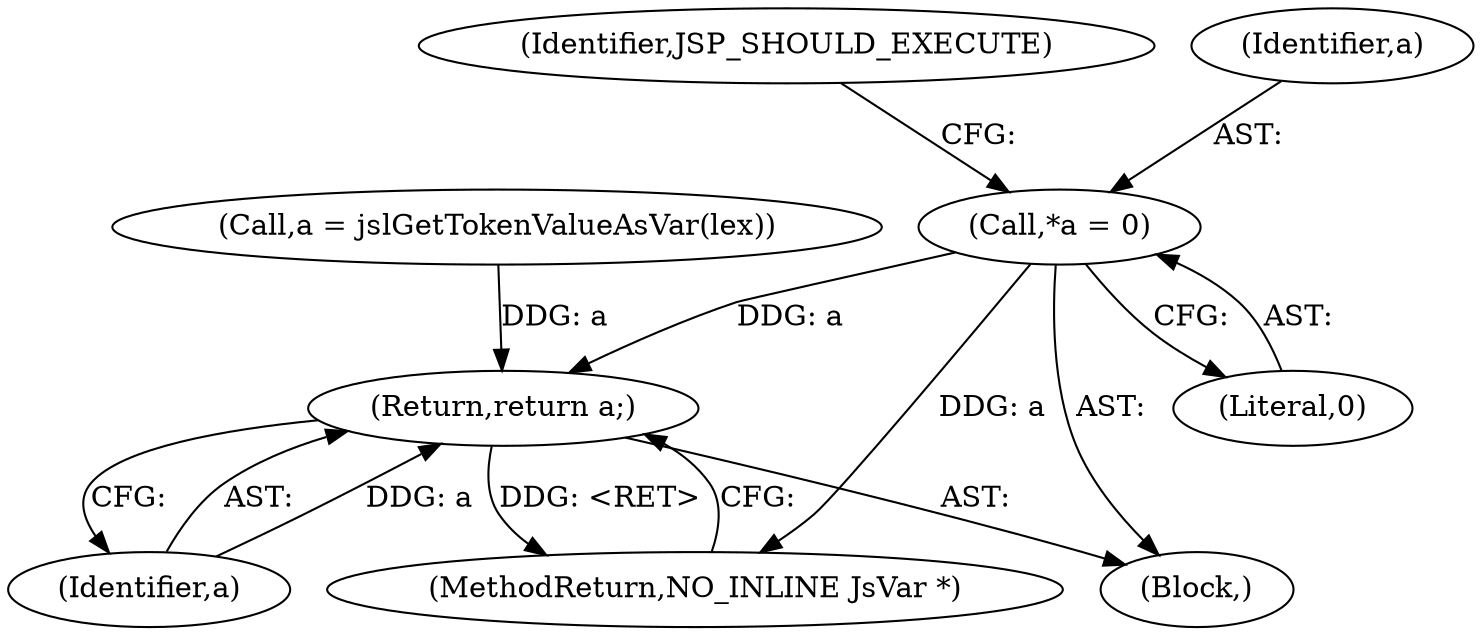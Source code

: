 digraph "0_Espruino_bf4416ab9129ee3afd56739ea4e3cd0da5484b6b_1@pointer" {
"1000318" [label="(Call,*a = 0)"];
"1000329" [label="(Return,return a;)"];
"1000330" [label="(Identifier,a)"];
"1000318" [label="(Call,*a = 0)"];
"1000619" [label="(MethodReturn,NO_INLINE JsVar *)"];
"1000322" [label="(Identifier,JSP_SHOULD_EXECUTE)"];
"1000316" [label="(Block,)"];
"1000329" [label="(Return,return a;)"];
"1000323" [label="(Call,a = jslGetTokenValueAsVar(lex))"];
"1000319" [label="(Identifier,a)"];
"1000320" [label="(Literal,0)"];
"1000318" -> "1000316"  [label="AST: "];
"1000318" -> "1000320"  [label="CFG: "];
"1000319" -> "1000318"  [label="AST: "];
"1000320" -> "1000318"  [label="AST: "];
"1000322" -> "1000318"  [label="CFG: "];
"1000318" -> "1000619"  [label="DDG: a"];
"1000318" -> "1000329"  [label="DDG: a"];
"1000329" -> "1000316"  [label="AST: "];
"1000329" -> "1000330"  [label="CFG: "];
"1000330" -> "1000329"  [label="AST: "];
"1000619" -> "1000329"  [label="CFG: "];
"1000329" -> "1000619"  [label="DDG: <RET>"];
"1000330" -> "1000329"  [label="DDG: a"];
"1000323" -> "1000329"  [label="DDG: a"];
}
